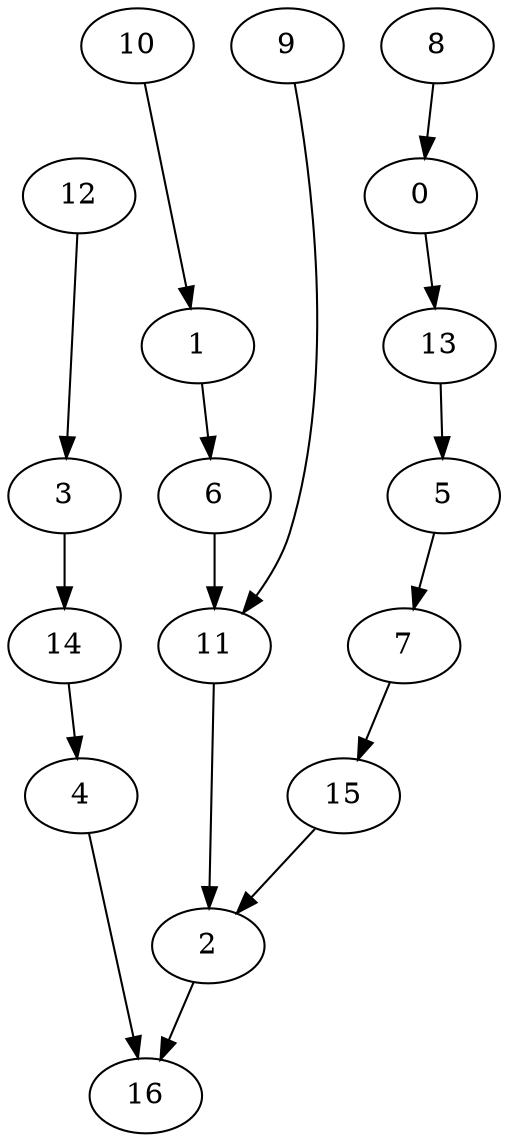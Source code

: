 digraph g {
0;
1;
2;
3;
4;
5;
6;
7;
8;
9;
10;
11;
12;
13;
14;
15;
16;
0 -> 13 [weight=0];
1 -> 6 [weight=0];
2 -> 16 [weight=0];
3 -> 14 [weight=0];
4 -> 16 [weight=0];
5 -> 7 [weight=0];
6 -> 11 [weight=0];
7 -> 15 [weight=0];
8 -> 0 [weight=0];
9 -> 11 [weight=0];
10 -> 1 [weight=0];
11 -> 2 [weight=0];
12 -> 3 [weight=0];
13 -> 5 [weight=0];
14 -> 4 [weight=0];
15 -> 2 [weight=0];
}
